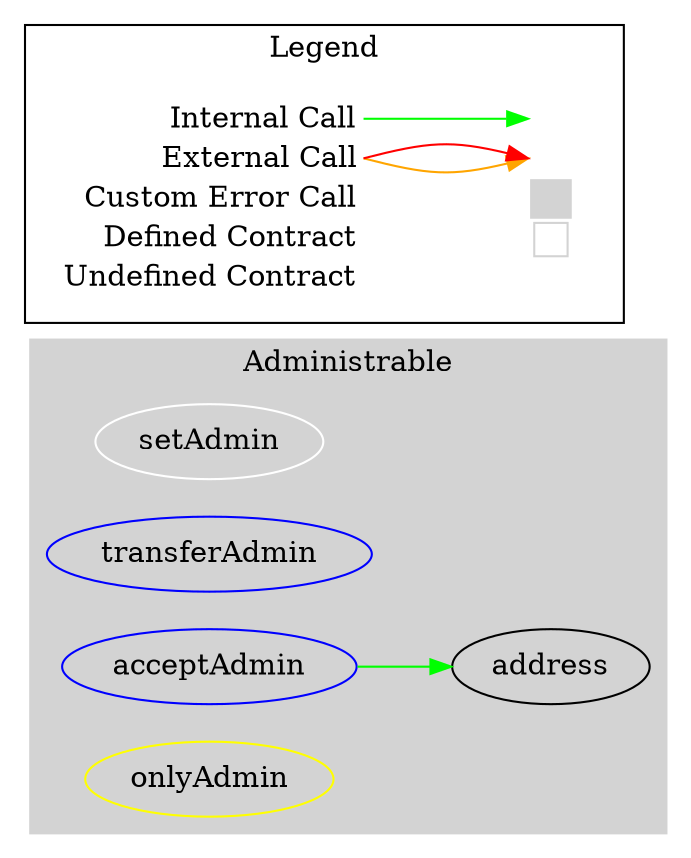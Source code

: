 digraph G {
  graph [ ratio = "auto", page = "100", compound =true ];
subgraph "clusterAdministrable" {
  graph [ label = "Administrable", color = "lightgray", style = "filled", bgcolor = "lightgray" ];
  "Administrable.setAdmin" [ label = "setAdmin", color = "white" ];
  "Administrable.transferAdmin" [ label = "transferAdmin", color = "blue" ];
  "Administrable.acceptAdmin" [ label = "acceptAdmin", color = "blue" ];
  "Administrable.onlyAdmin" [ label = "onlyAdmin", color = "yellow" ];
  "Administrable.address" [ label = "address" ];
}

  "Administrable.acceptAdmin";
  "Administrable.address";
  "Administrable.acceptAdmin" -> "Administrable.address" [ color = "green" ];


rankdir=LR
node [shape=plaintext]
subgraph cluster_01 { 
label = "Legend";
key [label=<<table border="0" cellpadding="2" cellspacing="0" cellborder="0">
  <tr><td align="right" port="i1">Internal Call</td></tr>
  <tr><td align="right" port="i2">External Call</td></tr>
  <tr><td align="right" port="i2">Custom Error Call</td></tr>
  <tr><td align="right" port="i3">Defined Contract</td></tr>
  <tr><td align="right" port="i4">Undefined Contract</td></tr>
  </table>>]
key2 [label=<<table border="0" cellpadding="2" cellspacing="0" cellborder="0">
  <tr><td port="i1">&nbsp;&nbsp;&nbsp;</td></tr>
  <tr><td port="i2">&nbsp;&nbsp;&nbsp;</td></tr>
  <tr><td port="i3" bgcolor="lightgray">&nbsp;&nbsp;&nbsp;</td></tr>
  <tr><td port="i4">
    <table border="1" cellborder="0" cellspacing="0" cellpadding="7" color="lightgray">
      <tr>
       <td></td>
      </tr>
     </table>
  </td></tr>
  </table>>]
key:i1:e -> key2:i1:w [color="green"]
key:i2:e -> key2:i2:w [color="orange"]
key:i2:e -> key2:i2:w [color="red"]
}
}

